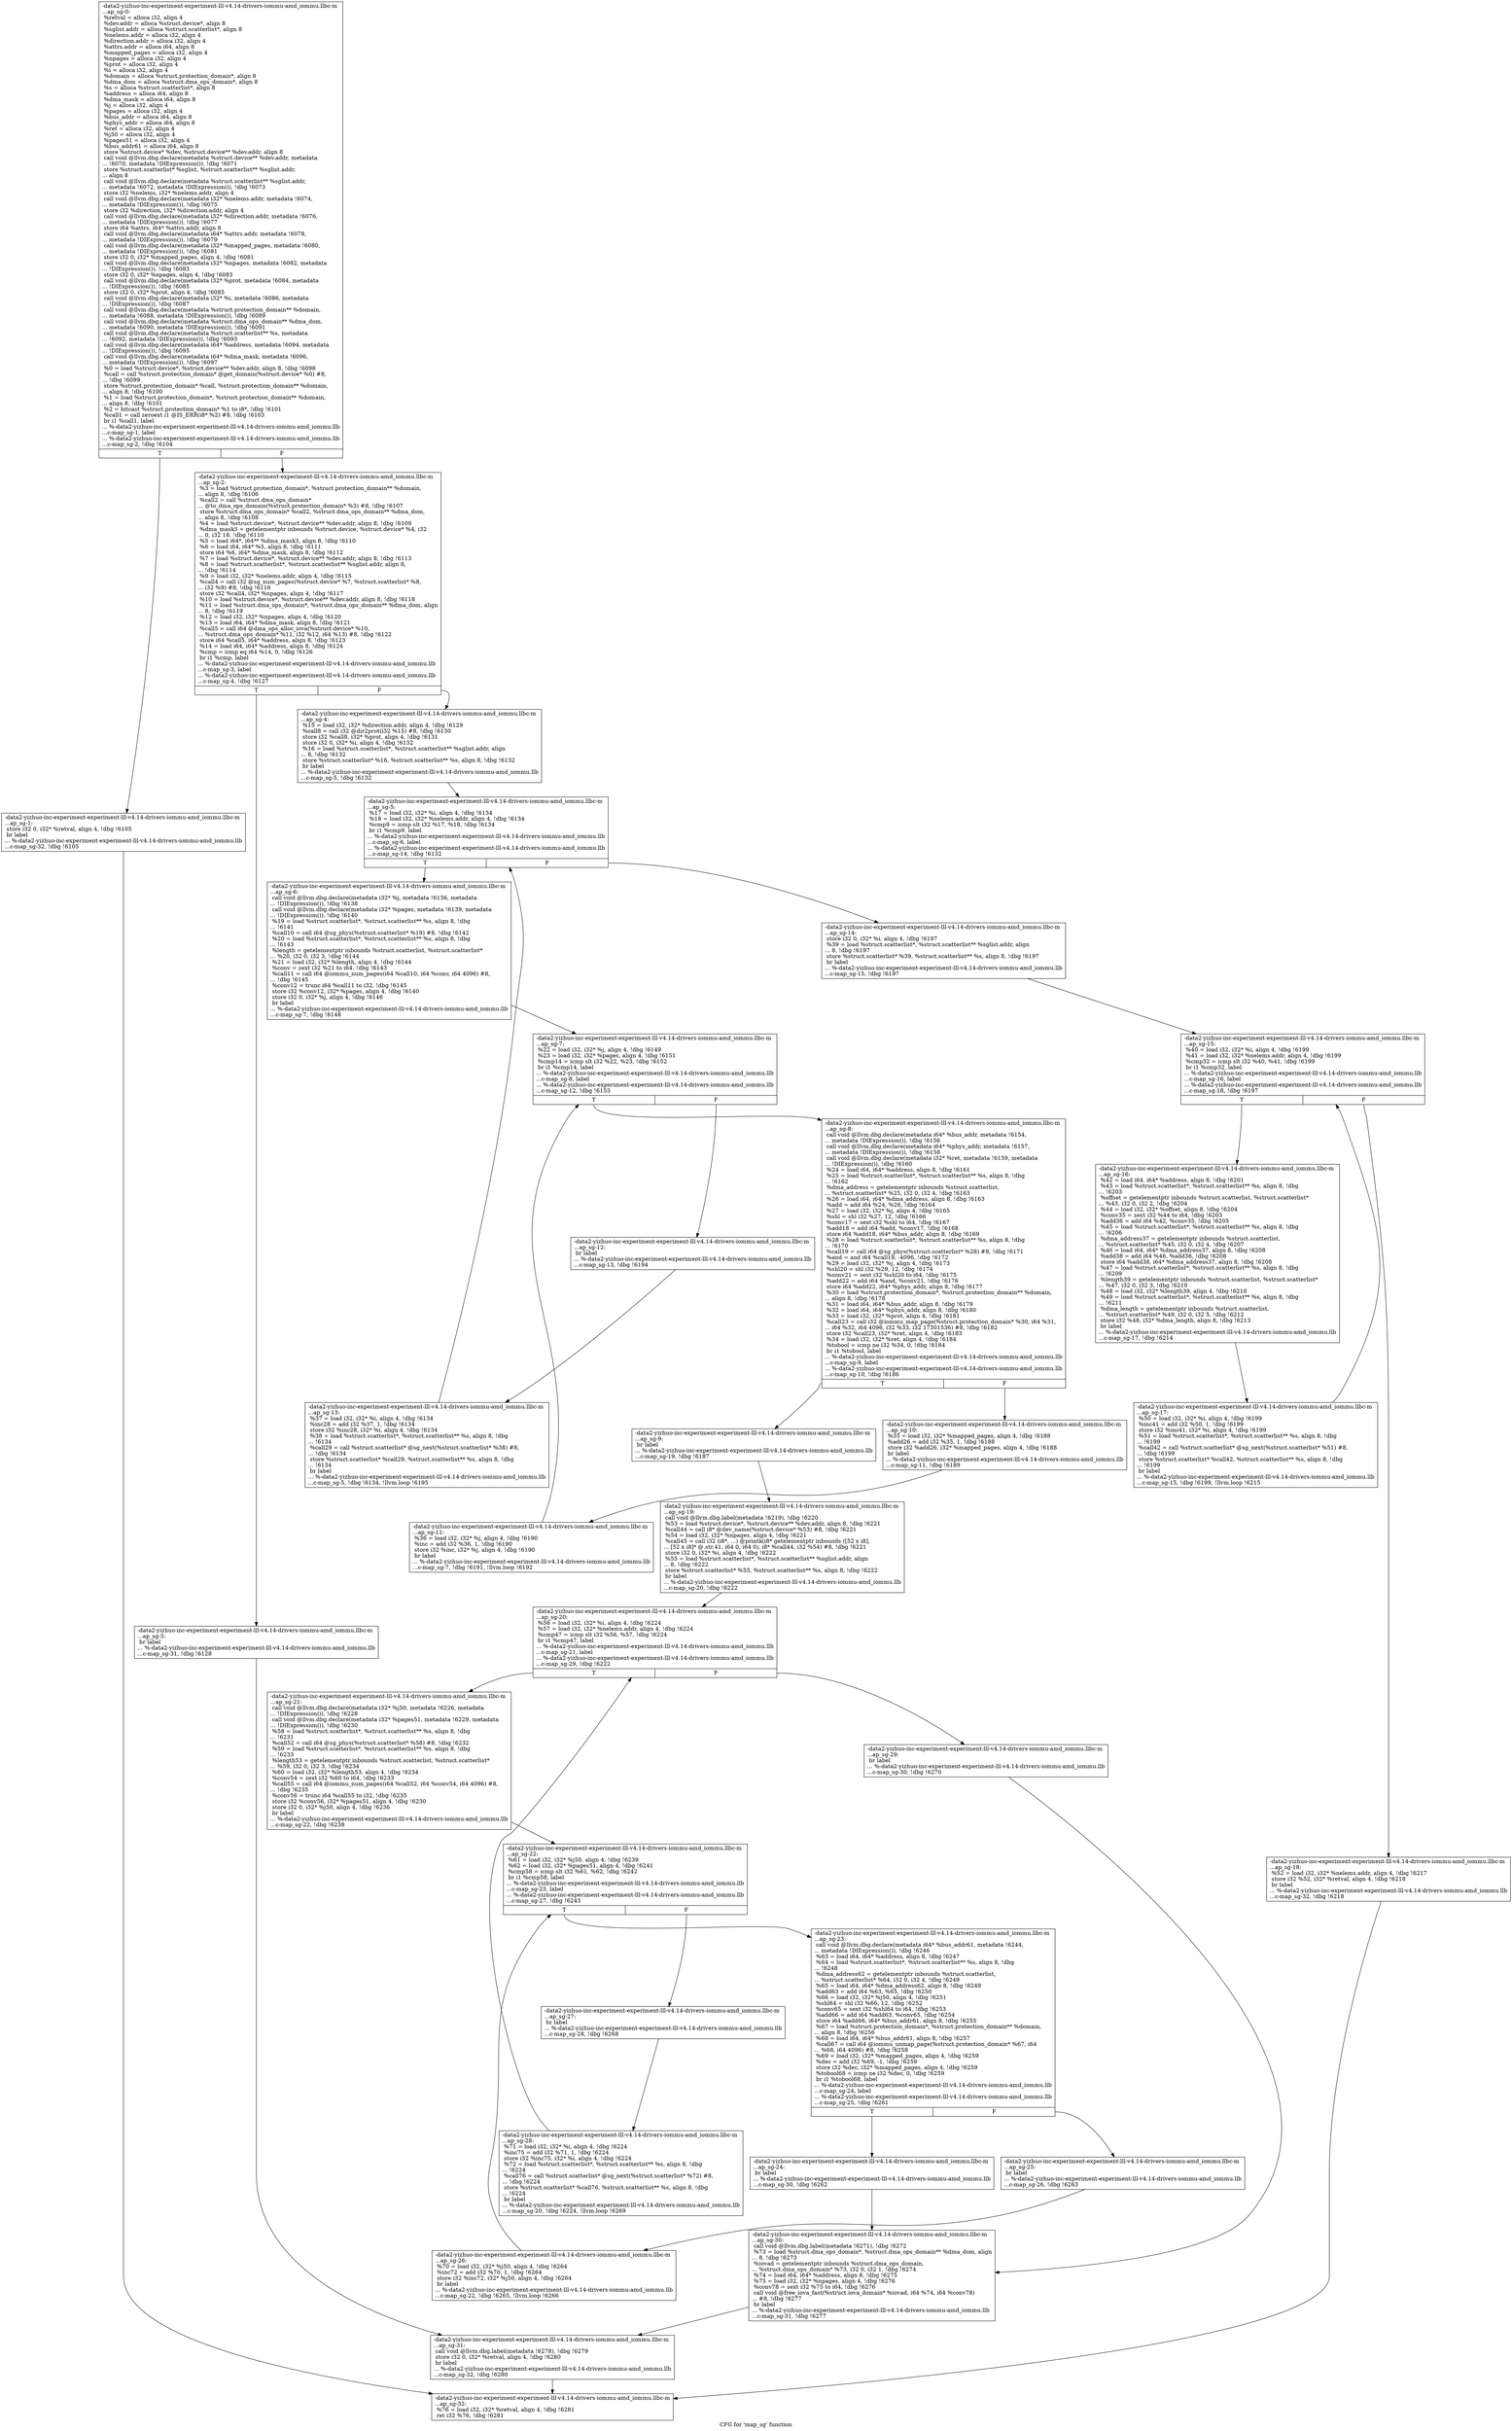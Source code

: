 digraph "CFG for 'map_sg' function" {
	label="CFG for 'map_sg' function";

	Node0x561b9492ca90 [shape=record,label="{-data2-yizhuo-inc-experiment-experiment-lll-v4.14-drivers-iommu-amd_iommu.llbc-m\l...ap_sg-0:\l  %retval = alloca i32, align 4\l  %dev.addr = alloca %struct.device*, align 8\l  %sglist.addr = alloca %struct.scatterlist*, align 8\l  %nelems.addr = alloca i32, align 4\l  %direction.addr = alloca i32, align 4\l  %attrs.addr = alloca i64, align 8\l  %mapped_pages = alloca i32, align 4\l  %npages = alloca i32, align 4\l  %prot = alloca i32, align 4\l  %i = alloca i32, align 4\l  %domain = alloca %struct.protection_domain*, align 8\l  %dma_dom = alloca %struct.dma_ops_domain*, align 8\l  %s = alloca %struct.scatterlist*, align 8\l  %address = alloca i64, align 8\l  %dma_mask = alloca i64, align 8\l  %j = alloca i32, align 4\l  %pages = alloca i32, align 4\l  %bus_addr = alloca i64, align 8\l  %phys_addr = alloca i64, align 8\l  %ret = alloca i32, align 4\l  %j50 = alloca i32, align 4\l  %pages51 = alloca i32, align 4\l  %bus_addr61 = alloca i64, align 8\l  store %struct.device* %dev, %struct.device** %dev.addr, align 8\l  call void @llvm.dbg.declare(metadata %struct.device** %dev.addr, metadata\l... !6070, metadata !DIExpression()), !dbg !6071\l  store %struct.scatterlist* %sglist, %struct.scatterlist** %sglist.addr,\l... align 8\l  call void @llvm.dbg.declare(metadata %struct.scatterlist** %sglist.addr,\l... metadata !6072, metadata !DIExpression()), !dbg !6073\l  store i32 %nelems, i32* %nelems.addr, align 4\l  call void @llvm.dbg.declare(metadata i32* %nelems.addr, metadata !6074,\l... metadata !DIExpression()), !dbg !6075\l  store i32 %direction, i32* %direction.addr, align 4\l  call void @llvm.dbg.declare(metadata i32* %direction.addr, metadata !6076,\l... metadata !DIExpression()), !dbg !6077\l  store i64 %attrs, i64* %attrs.addr, align 8\l  call void @llvm.dbg.declare(metadata i64* %attrs.addr, metadata !6078,\l... metadata !DIExpression()), !dbg !6079\l  call void @llvm.dbg.declare(metadata i32* %mapped_pages, metadata !6080,\l... metadata !DIExpression()), !dbg !6081\l  store i32 0, i32* %mapped_pages, align 4, !dbg !6081\l  call void @llvm.dbg.declare(metadata i32* %npages, metadata !6082, metadata\l... !DIExpression()), !dbg !6083\l  store i32 0, i32* %npages, align 4, !dbg !6083\l  call void @llvm.dbg.declare(metadata i32* %prot, metadata !6084, metadata\l... !DIExpression()), !dbg !6085\l  store i32 0, i32* %prot, align 4, !dbg !6085\l  call void @llvm.dbg.declare(metadata i32* %i, metadata !6086, metadata\l... !DIExpression()), !dbg !6087\l  call void @llvm.dbg.declare(metadata %struct.protection_domain** %domain,\l... metadata !6088, metadata !DIExpression()), !dbg !6089\l  call void @llvm.dbg.declare(metadata %struct.dma_ops_domain** %dma_dom,\l... metadata !6090, metadata !DIExpression()), !dbg !6091\l  call void @llvm.dbg.declare(metadata %struct.scatterlist** %s, metadata\l... !6092, metadata !DIExpression()), !dbg !6093\l  call void @llvm.dbg.declare(metadata i64* %address, metadata !6094, metadata\l... !DIExpression()), !dbg !6095\l  call void @llvm.dbg.declare(metadata i64* %dma_mask, metadata !6096,\l... metadata !DIExpression()), !dbg !6097\l  %0 = load %struct.device*, %struct.device** %dev.addr, align 8, !dbg !6098\l  %call = call %struct.protection_domain* @get_domain(%struct.device* %0) #8,\l... !dbg !6099\l  store %struct.protection_domain* %call, %struct.protection_domain** %domain,\l... align 8, !dbg !6100\l  %1 = load %struct.protection_domain*, %struct.protection_domain** %domain,\l... align 8, !dbg !6101\l  %2 = bitcast %struct.protection_domain* %1 to i8*, !dbg !6101\l  %call1 = call zeroext i1 @IS_ERR(i8* %2) #8, !dbg !6103\l  br i1 %call1, label\l... %-data2-yizhuo-inc-experiment-experiment-lll-v4.14-drivers-iommu-amd_iommu.llb\l...c-map_sg-1, label\l... %-data2-yizhuo-inc-experiment-experiment-lll-v4.14-drivers-iommu-amd_iommu.llb\l...c-map_sg-2, !dbg !6104\l|{<s0>T|<s1>F}}"];
	Node0x561b9492ca90:s0 -> Node0x561b9492f240;
	Node0x561b9492ca90:s1 -> Node0x561b9492f290;
	Node0x561b9492f240 [shape=record,label="{-data2-yizhuo-inc-experiment-experiment-lll-v4.14-drivers-iommu-amd_iommu.llbc-m\l...ap_sg-1: \l  store i32 0, i32* %retval, align 4, !dbg !6105\l  br label\l... %-data2-yizhuo-inc-experiment-experiment-lll-v4.14-drivers-iommu-amd_iommu.llb\l...c-map_sg-32, !dbg !6105\l}"];
	Node0x561b9492f240 -> Node0x561b9492fbf0;
	Node0x561b9492f290 [shape=record,label="{-data2-yizhuo-inc-experiment-experiment-lll-v4.14-drivers-iommu-amd_iommu.llbc-m\l...ap_sg-2: \l  %3 = load %struct.protection_domain*, %struct.protection_domain** %domain,\l... align 8, !dbg !6106\l  %call2 = call %struct.dma_ops_domain*\l... @to_dma_ops_domain(%struct.protection_domain* %3) #8, !dbg !6107\l  store %struct.dma_ops_domain* %call2, %struct.dma_ops_domain** %dma_dom,\l... align 8, !dbg !6108\l  %4 = load %struct.device*, %struct.device** %dev.addr, align 8, !dbg !6109\l  %dma_mask3 = getelementptr inbounds %struct.device, %struct.device* %4, i32\l... 0, i32 18, !dbg !6110\l  %5 = load i64*, i64** %dma_mask3, align 8, !dbg !6110\l  %6 = load i64, i64* %5, align 8, !dbg !6111\l  store i64 %6, i64* %dma_mask, align 8, !dbg !6112\l  %7 = load %struct.device*, %struct.device** %dev.addr, align 8, !dbg !6113\l  %8 = load %struct.scatterlist*, %struct.scatterlist** %sglist.addr, align 8,\l... !dbg !6114\l  %9 = load i32, i32* %nelems.addr, align 4, !dbg !6115\l  %call4 = call i32 @sg_num_pages(%struct.device* %7, %struct.scatterlist* %8,\l... i32 %9) #8, !dbg !6116\l  store i32 %call4, i32* %npages, align 4, !dbg !6117\l  %10 = load %struct.device*, %struct.device** %dev.addr, align 8, !dbg !6118\l  %11 = load %struct.dma_ops_domain*, %struct.dma_ops_domain** %dma_dom, align\l... 8, !dbg !6119\l  %12 = load i32, i32* %npages, align 4, !dbg !6120\l  %13 = load i64, i64* %dma_mask, align 8, !dbg !6121\l  %call5 = call i64 @dma_ops_alloc_iova(%struct.device* %10,\l... %struct.dma_ops_domain* %11, i32 %12, i64 %13) #8, !dbg !6122\l  store i64 %call5, i64* %address, align 8, !dbg !6123\l  %14 = load i64, i64* %address, align 8, !dbg !6124\l  %cmp = icmp eq i64 %14, 0, !dbg !6126\l  br i1 %cmp, label\l... %-data2-yizhuo-inc-experiment-experiment-lll-v4.14-drivers-iommu-amd_iommu.llb\l...c-map_sg-3, label\l... %-data2-yizhuo-inc-experiment-experiment-lll-v4.14-drivers-iommu-amd_iommu.llb\l...c-map_sg-4, !dbg !6127\l|{<s0>T|<s1>F}}"];
	Node0x561b9492f290:s0 -> Node0x561b9492f2e0;
	Node0x561b9492f290:s1 -> Node0x561b9492f330;
	Node0x561b9492f2e0 [shape=record,label="{-data2-yizhuo-inc-experiment-experiment-lll-v4.14-drivers-iommu-amd_iommu.llbc-m\l...ap_sg-3: \l  br label\l... %-data2-yizhuo-inc-experiment-experiment-lll-v4.14-drivers-iommu-amd_iommu.llb\l...c-map_sg-31, !dbg !6128\l}"];
	Node0x561b9492f2e0 -> Node0x561b9492fba0;
	Node0x561b9492f330 [shape=record,label="{-data2-yizhuo-inc-experiment-experiment-lll-v4.14-drivers-iommu-amd_iommu.llbc-m\l...ap_sg-4: \l  %15 = load i32, i32* %direction.addr, align 4, !dbg !6129\l  %call8 = call i32 @dir2prot(i32 %15) #8, !dbg !6130\l  store i32 %call8, i32* %prot, align 4, !dbg !6131\l  store i32 0, i32* %i, align 4, !dbg !6132\l  %16 = load %struct.scatterlist*, %struct.scatterlist** %sglist.addr, align\l... 8, !dbg !6132\l  store %struct.scatterlist* %16, %struct.scatterlist** %s, align 8, !dbg !6132\l  br label\l... %-data2-yizhuo-inc-experiment-experiment-lll-v4.14-drivers-iommu-amd_iommu.llb\l...c-map_sg-5, !dbg !6132\l}"];
	Node0x561b9492f330 -> Node0x561b9492f380;
	Node0x561b9492f380 [shape=record,label="{-data2-yizhuo-inc-experiment-experiment-lll-v4.14-drivers-iommu-amd_iommu.llbc-m\l...ap_sg-5: \l  %17 = load i32, i32* %i, align 4, !dbg !6134\l  %18 = load i32, i32* %nelems.addr, align 4, !dbg !6134\l  %cmp9 = icmp slt i32 %17, %18, !dbg !6134\l  br i1 %cmp9, label\l... %-data2-yizhuo-inc-experiment-experiment-lll-v4.14-drivers-iommu-amd_iommu.llb\l...c-map_sg-6, label\l... %-data2-yizhuo-inc-experiment-experiment-lll-v4.14-drivers-iommu-amd_iommu.llb\l...c-map_sg-14, !dbg !6132\l|{<s0>T|<s1>F}}"];
	Node0x561b9492f380:s0 -> Node0x561b9492f3d0;
	Node0x561b9492f380:s1 -> Node0x561b9492f650;
	Node0x561b9492f3d0 [shape=record,label="{-data2-yizhuo-inc-experiment-experiment-lll-v4.14-drivers-iommu-amd_iommu.llbc-m\l...ap_sg-6: \l  call void @llvm.dbg.declare(metadata i32* %j, metadata !6136, metadata\l... !DIExpression()), !dbg !6138\l  call void @llvm.dbg.declare(metadata i32* %pages, metadata !6139, metadata\l... !DIExpression()), !dbg !6140\l  %19 = load %struct.scatterlist*, %struct.scatterlist** %s, align 8, !dbg\l... !6141\l  %call10 = call i64 @sg_phys(%struct.scatterlist* %19) #8, !dbg !6142\l  %20 = load %struct.scatterlist*, %struct.scatterlist** %s, align 8, !dbg\l... !6143\l  %length = getelementptr inbounds %struct.scatterlist, %struct.scatterlist*\l... %20, i32 0, i32 3, !dbg !6144\l  %21 = load i32, i32* %length, align 4, !dbg !6144\l  %conv = zext i32 %21 to i64, !dbg !6143\l  %call11 = call i64 @iommu_num_pages(i64 %call10, i64 %conv, i64 4096) #8,\l... !dbg !6145\l  %conv12 = trunc i64 %call11 to i32, !dbg !6145\l  store i32 %conv12, i32* %pages, align 4, !dbg !6140\l  store i32 0, i32* %j, align 4, !dbg !6146\l  br label\l... %-data2-yizhuo-inc-experiment-experiment-lll-v4.14-drivers-iommu-amd_iommu.llb\l...c-map_sg-7, !dbg !6148\l}"];
	Node0x561b9492f3d0 -> Node0x561b9492f420;
	Node0x561b9492f420 [shape=record,label="{-data2-yizhuo-inc-experiment-experiment-lll-v4.14-drivers-iommu-amd_iommu.llbc-m\l...ap_sg-7: \l  %22 = load i32, i32* %j, align 4, !dbg !6149\l  %23 = load i32, i32* %pages, align 4, !dbg !6151\l  %cmp14 = icmp slt i32 %22, %23, !dbg !6152\l  br i1 %cmp14, label\l... %-data2-yizhuo-inc-experiment-experiment-lll-v4.14-drivers-iommu-amd_iommu.llb\l...c-map_sg-8, label\l... %-data2-yizhuo-inc-experiment-experiment-lll-v4.14-drivers-iommu-amd_iommu.llb\l...c-map_sg-12, !dbg !6153\l|{<s0>T|<s1>F}}"];
	Node0x561b9492f420:s0 -> Node0x561b9492f470;
	Node0x561b9492f420:s1 -> Node0x561b9492f5b0;
	Node0x561b9492f470 [shape=record,label="{-data2-yizhuo-inc-experiment-experiment-lll-v4.14-drivers-iommu-amd_iommu.llbc-m\l...ap_sg-8: \l  call void @llvm.dbg.declare(metadata i64* %bus_addr, metadata !6154,\l... metadata !DIExpression()), !dbg !6156\l  call void @llvm.dbg.declare(metadata i64* %phys_addr, metadata !6157,\l... metadata !DIExpression()), !dbg !6158\l  call void @llvm.dbg.declare(metadata i32* %ret, metadata !6159, metadata\l... !DIExpression()), !dbg !6160\l  %24 = load i64, i64* %address, align 8, !dbg !6161\l  %25 = load %struct.scatterlist*, %struct.scatterlist** %s, align 8, !dbg\l... !6162\l  %dma_address = getelementptr inbounds %struct.scatterlist,\l... %struct.scatterlist* %25, i32 0, i32 4, !dbg !6163\l  %26 = load i64, i64* %dma_address, align 8, !dbg !6163\l  %add = add i64 %24, %26, !dbg !6164\l  %27 = load i32, i32* %j, align 4, !dbg !6165\l  %shl = shl i32 %27, 12, !dbg !6166\l  %conv17 = sext i32 %shl to i64, !dbg !6167\l  %add18 = add i64 %add, %conv17, !dbg !6168\l  store i64 %add18, i64* %bus_addr, align 8, !dbg !6169\l  %28 = load %struct.scatterlist*, %struct.scatterlist** %s, align 8, !dbg\l... !6170\l  %call19 = call i64 @sg_phys(%struct.scatterlist* %28) #8, !dbg !6171\l  %and = and i64 %call19, -4096, !dbg !6172\l  %29 = load i32, i32* %j, align 4, !dbg !6173\l  %shl20 = shl i32 %29, 12, !dbg !6174\l  %conv21 = sext i32 %shl20 to i64, !dbg !6175\l  %add22 = add i64 %and, %conv21, !dbg !6176\l  store i64 %add22, i64* %phys_addr, align 8, !dbg !6177\l  %30 = load %struct.protection_domain*, %struct.protection_domain** %domain,\l... align 8, !dbg !6178\l  %31 = load i64, i64* %bus_addr, align 8, !dbg !6179\l  %32 = load i64, i64* %phys_addr, align 8, !dbg !6180\l  %33 = load i32, i32* %prot, align 4, !dbg !6181\l  %call23 = call i32 @iommu_map_page(%struct.protection_domain* %30, i64 %31,\l... i64 %32, i64 4096, i32 %33, i32 17301536) #8, !dbg !6182\l  store i32 %call23, i32* %ret, align 4, !dbg !6183\l  %34 = load i32, i32* %ret, align 4, !dbg !6184\l  %tobool = icmp ne i32 %34, 0, !dbg !6184\l  br i1 %tobool, label\l... %-data2-yizhuo-inc-experiment-experiment-lll-v4.14-drivers-iommu-amd_iommu.llb\l...c-map_sg-9, label\l... %-data2-yizhuo-inc-experiment-experiment-lll-v4.14-drivers-iommu-amd_iommu.llb\l...c-map_sg-10, !dbg !6186\l|{<s0>T|<s1>F}}"];
	Node0x561b9492f470:s0 -> Node0x561b9492f4c0;
	Node0x561b9492f470:s1 -> Node0x561b9492f510;
	Node0x561b9492f4c0 [shape=record,label="{-data2-yizhuo-inc-experiment-experiment-lll-v4.14-drivers-iommu-amd_iommu.llbc-m\l...ap_sg-9: \l  br label\l... %-data2-yizhuo-inc-experiment-experiment-lll-v4.14-drivers-iommu-amd_iommu.llb\l...c-map_sg-19, !dbg !6187\l}"];
	Node0x561b9492f4c0 -> Node0x561b9492f7e0;
	Node0x561b9492f510 [shape=record,label="{-data2-yizhuo-inc-experiment-experiment-lll-v4.14-drivers-iommu-amd_iommu.llbc-m\l...ap_sg-10: \l  %35 = load i32, i32* %mapped_pages, align 4, !dbg !6188\l  %add26 = add i32 %35, 1, !dbg !6188\l  store i32 %add26, i32* %mapped_pages, align 4, !dbg !6188\l  br label\l... %-data2-yizhuo-inc-experiment-experiment-lll-v4.14-drivers-iommu-amd_iommu.llb\l...c-map_sg-11, !dbg !6189\l}"];
	Node0x561b9492f510 -> Node0x561b9492f560;
	Node0x561b9492f560 [shape=record,label="{-data2-yizhuo-inc-experiment-experiment-lll-v4.14-drivers-iommu-amd_iommu.llbc-m\l...ap_sg-11: \l  %36 = load i32, i32* %j, align 4, !dbg !6190\l  %inc = add i32 %36, 1, !dbg !6190\l  store i32 %inc, i32* %j, align 4, !dbg !6190\l  br label\l... %-data2-yizhuo-inc-experiment-experiment-lll-v4.14-drivers-iommu-amd_iommu.llb\l...c-map_sg-7, !dbg !6191, !llvm.loop !6192\l}"];
	Node0x561b9492f560 -> Node0x561b9492f420;
	Node0x561b9492f5b0 [shape=record,label="{-data2-yizhuo-inc-experiment-experiment-lll-v4.14-drivers-iommu-amd_iommu.llbc-m\l...ap_sg-12: \l  br label\l... %-data2-yizhuo-inc-experiment-experiment-lll-v4.14-drivers-iommu-amd_iommu.llb\l...c-map_sg-13, !dbg !6194\l}"];
	Node0x561b9492f5b0 -> Node0x561b9492f600;
	Node0x561b9492f600 [shape=record,label="{-data2-yizhuo-inc-experiment-experiment-lll-v4.14-drivers-iommu-amd_iommu.llbc-m\l...ap_sg-13: \l  %37 = load i32, i32* %i, align 4, !dbg !6134\l  %inc28 = add i32 %37, 1, !dbg !6134\l  store i32 %inc28, i32* %i, align 4, !dbg !6134\l  %38 = load %struct.scatterlist*, %struct.scatterlist** %s, align 8, !dbg\l... !6134\l  %call29 = call %struct.scatterlist* @sg_next(%struct.scatterlist* %38) #8,\l... !dbg !6134\l  store %struct.scatterlist* %call29, %struct.scatterlist** %s, align 8, !dbg\l... !6134\l  br label\l... %-data2-yizhuo-inc-experiment-experiment-lll-v4.14-drivers-iommu-amd_iommu.llb\l...c-map_sg-5, !dbg !6134, !llvm.loop !6195\l}"];
	Node0x561b9492f600 -> Node0x561b9492f380;
	Node0x561b9492f650 [shape=record,label="{-data2-yizhuo-inc-experiment-experiment-lll-v4.14-drivers-iommu-amd_iommu.llbc-m\l...ap_sg-14: \l  store i32 0, i32* %i, align 4, !dbg !6197\l  %39 = load %struct.scatterlist*, %struct.scatterlist** %sglist.addr, align\l... 8, !dbg !6197\l  store %struct.scatterlist* %39, %struct.scatterlist** %s, align 8, !dbg !6197\l  br label\l... %-data2-yizhuo-inc-experiment-experiment-lll-v4.14-drivers-iommu-amd_iommu.llb\l...c-map_sg-15, !dbg !6197\l}"];
	Node0x561b9492f650 -> Node0x561b9492f6a0;
	Node0x561b9492f6a0 [shape=record,label="{-data2-yizhuo-inc-experiment-experiment-lll-v4.14-drivers-iommu-amd_iommu.llbc-m\l...ap_sg-15: \l  %40 = load i32, i32* %i, align 4, !dbg !6199\l  %41 = load i32, i32* %nelems.addr, align 4, !dbg !6199\l  %cmp32 = icmp slt i32 %40, %41, !dbg !6199\l  br i1 %cmp32, label\l... %-data2-yizhuo-inc-experiment-experiment-lll-v4.14-drivers-iommu-amd_iommu.llb\l...c-map_sg-16, label\l... %-data2-yizhuo-inc-experiment-experiment-lll-v4.14-drivers-iommu-amd_iommu.llb\l...c-map_sg-18, !dbg !6197\l|{<s0>T|<s1>F}}"];
	Node0x561b9492f6a0:s0 -> Node0x561b9492f6f0;
	Node0x561b9492f6a0:s1 -> Node0x561b9492f790;
	Node0x561b9492f6f0 [shape=record,label="{-data2-yizhuo-inc-experiment-experiment-lll-v4.14-drivers-iommu-amd_iommu.llbc-m\l...ap_sg-16: \l  %42 = load i64, i64* %address, align 8, !dbg !6201\l  %43 = load %struct.scatterlist*, %struct.scatterlist** %s, align 8, !dbg\l... !6203\l  %offset = getelementptr inbounds %struct.scatterlist, %struct.scatterlist*\l... %43, i32 0, i32 2, !dbg !6204\l  %44 = load i32, i32* %offset, align 8, !dbg !6204\l  %conv35 = zext i32 %44 to i64, !dbg !6203\l  %add36 = add i64 %42, %conv35, !dbg !6205\l  %45 = load %struct.scatterlist*, %struct.scatterlist** %s, align 8, !dbg\l... !6206\l  %dma_address37 = getelementptr inbounds %struct.scatterlist,\l... %struct.scatterlist* %45, i32 0, i32 4, !dbg !6207\l  %46 = load i64, i64* %dma_address37, align 8, !dbg !6208\l  %add38 = add i64 %46, %add36, !dbg !6208\l  store i64 %add38, i64* %dma_address37, align 8, !dbg !6208\l  %47 = load %struct.scatterlist*, %struct.scatterlist** %s, align 8, !dbg\l... !6209\l  %length39 = getelementptr inbounds %struct.scatterlist, %struct.scatterlist*\l... %47, i32 0, i32 3, !dbg !6210\l  %48 = load i32, i32* %length39, align 4, !dbg !6210\l  %49 = load %struct.scatterlist*, %struct.scatterlist** %s, align 8, !dbg\l... !6211\l  %dma_length = getelementptr inbounds %struct.scatterlist,\l... %struct.scatterlist* %49, i32 0, i32 5, !dbg !6212\l  store i32 %48, i32* %dma_length, align 8, !dbg !6213\l  br label\l... %-data2-yizhuo-inc-experiment-experiment-lll-v4.14-drivers-iommu-amd_iommu.llb\l...c-map_sg-17, !dbg !6214\l}"];
	Node0x561b9492f6f0 -> Node0x561b9492f740;
	Node0x561b9492f740 [shape=record,label="{-data2-yizhuo-inc-experiment-experiment-lll-v4.14-drivers-iommu-amd_iommu.llbc-m\l...ap_sg-17: \l  %50 = load i32, i32* %i, align 4, !dbg !6199\l  %inc41 = add i32 %50, 1, !dbg !6199\l  store i32 %inc41, i32* %i, align 4, !dbg !6199\l  %51 = load %struct.scatterlist*, %struct.scatterlist** %s, align 8, !dbg\l... !6199\l  %call42 = call %struct.scatterlist* @sg_next(%struct.scatterlist* %51) #8,\l... !dbg !6199\l  store %struct.scatterlist* %call42, %struct.scatterlist** %s, align 8, !dbg\l... !6199\l  br label\l... %-data2-yizhuo-inc-experiment-experiment-lll-v4.14-drivers-iommu-amd_iommu.llb\l...c-map_sg-15, !dbg !6199, !llvm.loop !6215\l}"];
	Node0x561b9492f740 -> Node0x561b9492f6a0;
	Node0x561b9492f790 [shape=record,label="{-data2-yizhuo-inc-experiment-experiment-lll-v4.14-drivers-iommu-amd_iommu.llbc-m\l...ap_sg-18: \l  %52 = load i32, i32* %nelems.addr, align 4, !dbg !6217\l  store i32 %52, i32* %retval, align 4, !dbg !6218\l  br label\l... %-data2-yizhuo-inc-experiment-experiment-lll-v4.14-drivers-iommu-amd_iommu.llb\l...c-map_sg-32, !dbg !6218\l}"];
	Node0x561b9492f790 -> Node0x561b9492fbf0;
	Node0x561b9492f7e0 [shape=record,label="{-data2-yizhuo-inc-experiment-experiment-lll-v4.14-drivers-iommu-amd_iommu.llbc-m\l...ap_sg-19: \l  call void @llvm.dbg.label(metadata !6219), !dbg !6220\l  %53 = load %struct.device*, %struct.device** %dev.addr, align 8, !dbg !6221\l  %call44 = call i8* @dev_name(%struct.device* %53) #8, !dbg !6221\l  %54 = load i32, i32* %npages, align 4, !dbg !6221\l  %call45 = call i32 (i8*, ...) @printk(i8* getelementptr inbounds ([52 x i8],\l... [52 x i8]* @.str.41, i64 0, i64 0), i8* %call44, i32 %54) #8, !dbg !6221\l  store i32 0, i32* %i, align 4, !dbg !6222\l  %55 = load %struct.scatterlist*, %struct.scatterlist** %sglist.addr, align\l... 8, !dbg !6222\l  store %struct.scatterlist* %55, %struct.scatterlist** %s, align 8, !dbg !6222\l  br label\l... %-data2-yizhuo-inc-experiment-experiment-lll-v4.14-drivers-iommu-amd_iommu.llb\l...c-map_sg-20, !dbg !6222\l}"];
	Node0x561b9492f7e0 -> Node0x561b9492f830;
	Node0x561b9492f830 [shape=record,label="{-data2-yizhuo-inc-experiment-experiment-lll-v4.14-drivers-iommu-amd_iommu.llbc-m\l...ap_sg-20: \l  %56 = load i32, i32* %i, align 4, !dbg !6224\l  %57 = load i32, i32* %nelems.addr, align 4, !dbg !6224\l  %cmp47 = icmp slt i32 %56, %57, !dbg !6224\l  br i1 %cmp47, label\l... %-data2-yizhuo-inc-experiment-experiment-lll-v4.14-drivers-iommu-amd_iommu.llb\l...c-map_sg-21, label\l... %-data2-yizhuo-inc-experiment-experiment-lll-v4.14-drivers-iommu-amd_iommu.llb\l...c-map_sg-29, !dbg !6222\l|{<s0>T|<s1>F}}"];
	Node0x561b9492f830:s0 -> Node0x561b9492f880;
	Node0x561b9492f830:s1 -> Node0x561b9492fb00;
	Node0x561b9492f880 [shape=record,label="{-data2-yizhuo-inc-experiment-experiment-lll-v4.14-drivers-iommu-amd_iommu.llbc-m\l...ap_sg-21: \l  call void @llvm.dbg.declare(metadata i32* %j50, metadata !6226, metadata\l... !DIExpression()), !dbg !6228\l  call void @llvm.dbg.declare(metadata i32* %pages51, metadata !6229, metadata\l... !DIExpression()), !dbg !6230\l  %58 = load %struct.scatterlist*, %struct.scatterlist** %s, align 8, !dbg\l... !6231\l  %call52 = call i64 @sg_phys(%struct.scatterlist* %58) #8, !dbg !6232\l  %59 = load %struct.scatterlist*, %struct.scatterlist** %s, align 8, !dbg\l... !6233\l  %length53 = getelementptr inbounds %struct.scatterlist, %struct.scatterlist*\l... %59, i32 0, i32 3, !dbg !6234\l  %60 = load i32, i32* %length53, align 4, !dbg !6234\l  %conv54 = zext i32 %60 to i64, !dbg !6233\l  %call55 = call i64 @iommu_num_pages(i64 %call52, i64 %conv54, i64 4096) #8,\l... !dbg !6235\l  %conv56 = trunc i64 %call55 to i32, !dbg !6235\l  store i32 %conv56, i32* %pages51, align 4, !dbg !6230\l  store i32 0, i32* %j50, align 4, !dbg !6236\l  br label\l... %-data2-yizhuo-inc-experiment-experiment-lll-v4.14-drivers-iommu-amd_iommu.llb\l...c-map_sg-22, !dbg !6238\l}"];
	Node0x561b9492f880 -> Node0x561b9492f8d0;
	Node0x561b9492f8d0 [shape=record,label="{-data2-yizhuo-inc-experiment-experiment-lll-v4.14-drivers-iommu-amd_iommu.llbc-m\l...ap_sg-22: \l  %61 = load i32, i32* %j50, align 4, !dbg !6239\l  %62 = load i32, i32* %pages51, align 4, !dbg !6241\l  %cmp58 = icmp slt i32 %61, %62, !dbg !6242\l  br i1 %cmp58, label\l... %-data2-yizhuo-inc-experiment-experiment-lll-v4.14-drivers-iommu-amd_iommu.llb\l...c-map_sg-23, label\l... %-data2-yizhuo-inc-experiment-experiment-lll-v4.14-drivers-iommu-amd_iommu.llb\l...c-map_sg-27, !dbg !6243\l|{<s0>T|<s1>F}}"];
	Node0x561b9492f8d0:s0 -> Node0x561b9492f920;
	Node0x561b9492f8d0:s1 -> Node0x561b9492fa60;
	Node0x561b9492f920 [shape=record,label="{-data2-yizhuo-inc-experiment-experiment-lll-v4.14-drivers-iommu-amd_iommu.llbc-m\l...ap_sg-23: \l  call void @llvm.dbg.declare(metadata i64* %bus_addr61, metadata !6244,\l... metadata !DIExpression()), !dbg !6246\l  %63 = load i64, i64* %address, align 8, !dbg !6247\l  %64 = load %struct.scatterlist*, %struct.scatterlist** %s, align 8, !dbg\l... !6248\l  %dma_address62 = getelementptr inbounds %struct.scatterlist,\l... %struct.scatterlist* %64, i32 0, i32 4, !dbg !6249\l  %65 = load i64, i64* %dma_address62, align 8, !dbg !6249\l  %add63 = add i64 %63, %65, !dbg !6250\l  %66 = load i32, i32* %j50, align 4, !dbg !6251\l  %shl64 = shl i32 %66, 12, !dbg !6252\l  %conv65 = sext i32 %shl64 to i64, !dbg !6253\l  %add66 = add i64 %add63, %conv65, !dbg !6254\l  store i64 %add66, i64* %bus_addr61, align 8, !dbg !6255\l  %67 = load %struct.protection_domain*, %struct.protection_domain** %domain,\l... align 8, !dbg !6256\l  %68 = load i64, i64* %bus_addr61, align 8, !dbg !6257\l  %call67 = call i64 @iommu_unmap_page(%struct.protection_domain* %67, i64\l... %68, i64 4096) #8, !dbg !6258\l  %69 = load i32, i32* %mapped_pages, align 4, !dbg !6259\l  %dec = add i32 %69, -1, !dbg !6259\l  store i32 %dec, i32* %mapped_pages, align 4, !dbg !6259\l  %tobool68 = icmp ne i32 %dec, 0, !dbg !6259\l  br i1 %tobool68, label\l... %-data2-yizhuo-inc-experiment-experiment-lll-v4.14-drivers-iommu-amd_iommu.llb\l...c-map_sg-24, label\l... %-data2-yizhuo-inc-experiment-experiment-lll-v4.14-drivers-iommu-amd_iommu.llb\l...c-map_sg-25, !dbg !6261\l|{<s0>T|<s1>F}}"];
	Node0x561b9492f920:s0 -> Node0x561b9492f970;
	Node0x561b9492f920:s1 -> Node0x561b9492f9c0;
	Node0x561b9492f970 [shape=record,label="{-data2-yizhuo-inc-experiment-experiment-lll-v4.14-drivers-iommu-amd_iommu.llbc-m\l...ap_sg-24: \l  br label\l... %-data2-yizhuo-inc-experiment-experiment-lll-v4.14-drivers-iommu-amd_iommu.llb\l...c-map_sg-30, !dbg !6262\l}"];
	Node0x561b9492f970 -> Node0x561b9492fb50;
	Node0x561b9492f9c0 [shape=record,label="{-data2-yizhuo-inc-experiment-experiment-lll-v4.14-drivers-iommu-amd_iommu.llbc-m\l...ap_sg-25: \l  br label\l... %-data2-yizhuo-inc-experiment-experiment-lll-v4.14-drivers-iommu-amd_iommu.llb\l...c-map_sg-26, !dbg !6263\l}"];
	Node0x561b9492f9c0 -> Node0x561b9492fa10;
	Node0x561b9492fa10 [shape=record,label="{-data2-yizhuo-inc-experiment-experiment-lll-v4.14-drivers-iommu-amd_iommu.llbc-m\l...ap_sg-26: \l  %70 = load i32, i32* %j50, align 4, !dbg !6264\l  %inc72 = add i32 %70, 1, !dbg !6264\l  store i32 %inc72, i32* %j50, align 4, !dbg !6264\l  br label\l... %-data2-yizhuo-inc-experiment-experiment-lll-v4.14-drivers-iommu-amd_iommu.llb\l...c-map_sg-22, !dbg !6265, !llvm.loop !6266\l}"];
	Node0x561b9492fa10 -> Node0x561b9492f8d0;
	Node0x561b9492fa60 [shape=record,label="{-data2-yizhuo-inc-experiment-experiment-lll-v4.14-drivers-iommu-amd_iommu.llbc-m\l...ap_sg-27: \l  br label\l... %-data2-yizhuo-inc-experiment-experiment-lll-v4.14-drivers-iommu-amd_iommu.llb\l...c-map_sg-28, !dbg !6268\l}"];
	Node0x561b9492fa60 -> Node0x561b9492fab0;
	Node0x561b9492fab0 [shape=record,label="{-data2-yizhuo-inc-experiment-experiment-lll-v4.14-drivers-iommu-amd_iommu.llbc-m\l...ap_sg-28: \l  %71 = load i32, i32* %i, align 4, !dbg !6224\l  %inc75 = add i32 %71, 1, !dbg !6224\l  store i32 %inc75, i32* %i, align 4, !dbg !6224\l  %72 = load %struct.scatterlist*, %struct.scatterlist** %s, align 8, !dbg\l... !6224\l  %call76 = call %struct.scatterlist* @sg_next(%struct.scatterlist* %72) #8,\l... !dbg !6224\l  store %struct.scatterlist* %call76, %struct.scatterlist** %s, align 8, !dbg\l... !6224\l  br label\l... %-data2-yizhuo-inc-experiment-experiment-lll-v4.14-drivers-iommu-amd_iommu.llb\l...c-map_sg-20, !dbg !6224, !llvm.loop !6269\l}"];
	Node0x561b9492fab0 -> Node0x561b9492f830;
	Node0x561b9492fb00 [shape=record,label="{-data2-yizhuo-inc-experiment-experiment-lll-v4.14-drivers-iommu-amd_iommu.llbc-m\l...ap_sg-29: \l  br label\l... %-data2-yizhuo-inc-experiment-experiment-lll-v4.14-drivers-iommu-amd_iommu.llb\l...c-map_sg-30, !dbg !6270\l}"];
	Node0x561b9492fb00 -> Node0x561b9492fb50;
	Node0x561b9492fb50 [shape=record,label="{-data2-yizhuo-inc-experiment-experiment-lll-v4.14-drivers-iommu-amd_iommu.llbc-m\l...ap_sg-30: \l  call void @llvm.dbg.label(metadata !6271), !dbg !6272\l  %73 = load %struct.dma_ops_domain*, %struct.dma_ops_domain** %dma_dom, align\l... 8, !dbg !6273\l  %iovad = getelementptr inbounds %struct.dma_ops_domain,\l... %struct.dma_ops_domain* %73, i32 0, i32 1, !dbg !6274\l  %74 = load i64, i64* %address, align 8, !dbg !6275\l  %75 = load i32, i32* %npages, align 4, !dbg !6276\l  %conv78 = sext i32 %75 to i64, !dbg !6276\l  call void @free_iova_fast(%struct.iova_domain* %iovad, i64 %74, i64 %conv78)\l... #8, !dbg !6277\l  br label\l... %-data2-yizhuo-inc-experiment-experiment-lll-v4.14-drivers-iommu-amd_iommu.llb\l...c-map_sg-31, !dbg !6277\l}"];
	Node0x561b9492fb50 -> Node0x561b9492fba0;
	Node0x561b9492fba0 [shape=record,label="{-data2-yizhuo-inc-experiment-experiment-lll-v4.14-drivers-iommu-amd_iommu.llbc-m\l...ap_sg-31: \l  call void @llvm.dbg.label(metadata !6278), !dbg !6279\l  store i32 0, i32* %retval, align 4, !dbg !6280\l  br label\l... %-data2-yizhuo-inc-experiment-experiment-lll-v4.14-drivers-iommu-amd_iommu.llb\l...c-map_sg-32, !dbg !6280\l}"];
	Node0x561b9492fba0 -> Node0x561b9492fbf0;
	Node0x561b9492fbf0 [shape=record,label="{-data2-yizhuo-inc-experiment-experiment-lll-v4.14-drivers-iommu-amd_iommu.llbc-m\l...ap_sg-32: \l  %76 = load i32, i32* %retval, align 4, !dbg !6281\l  ret i32 %76, !dbg !6281\l}"];
}

